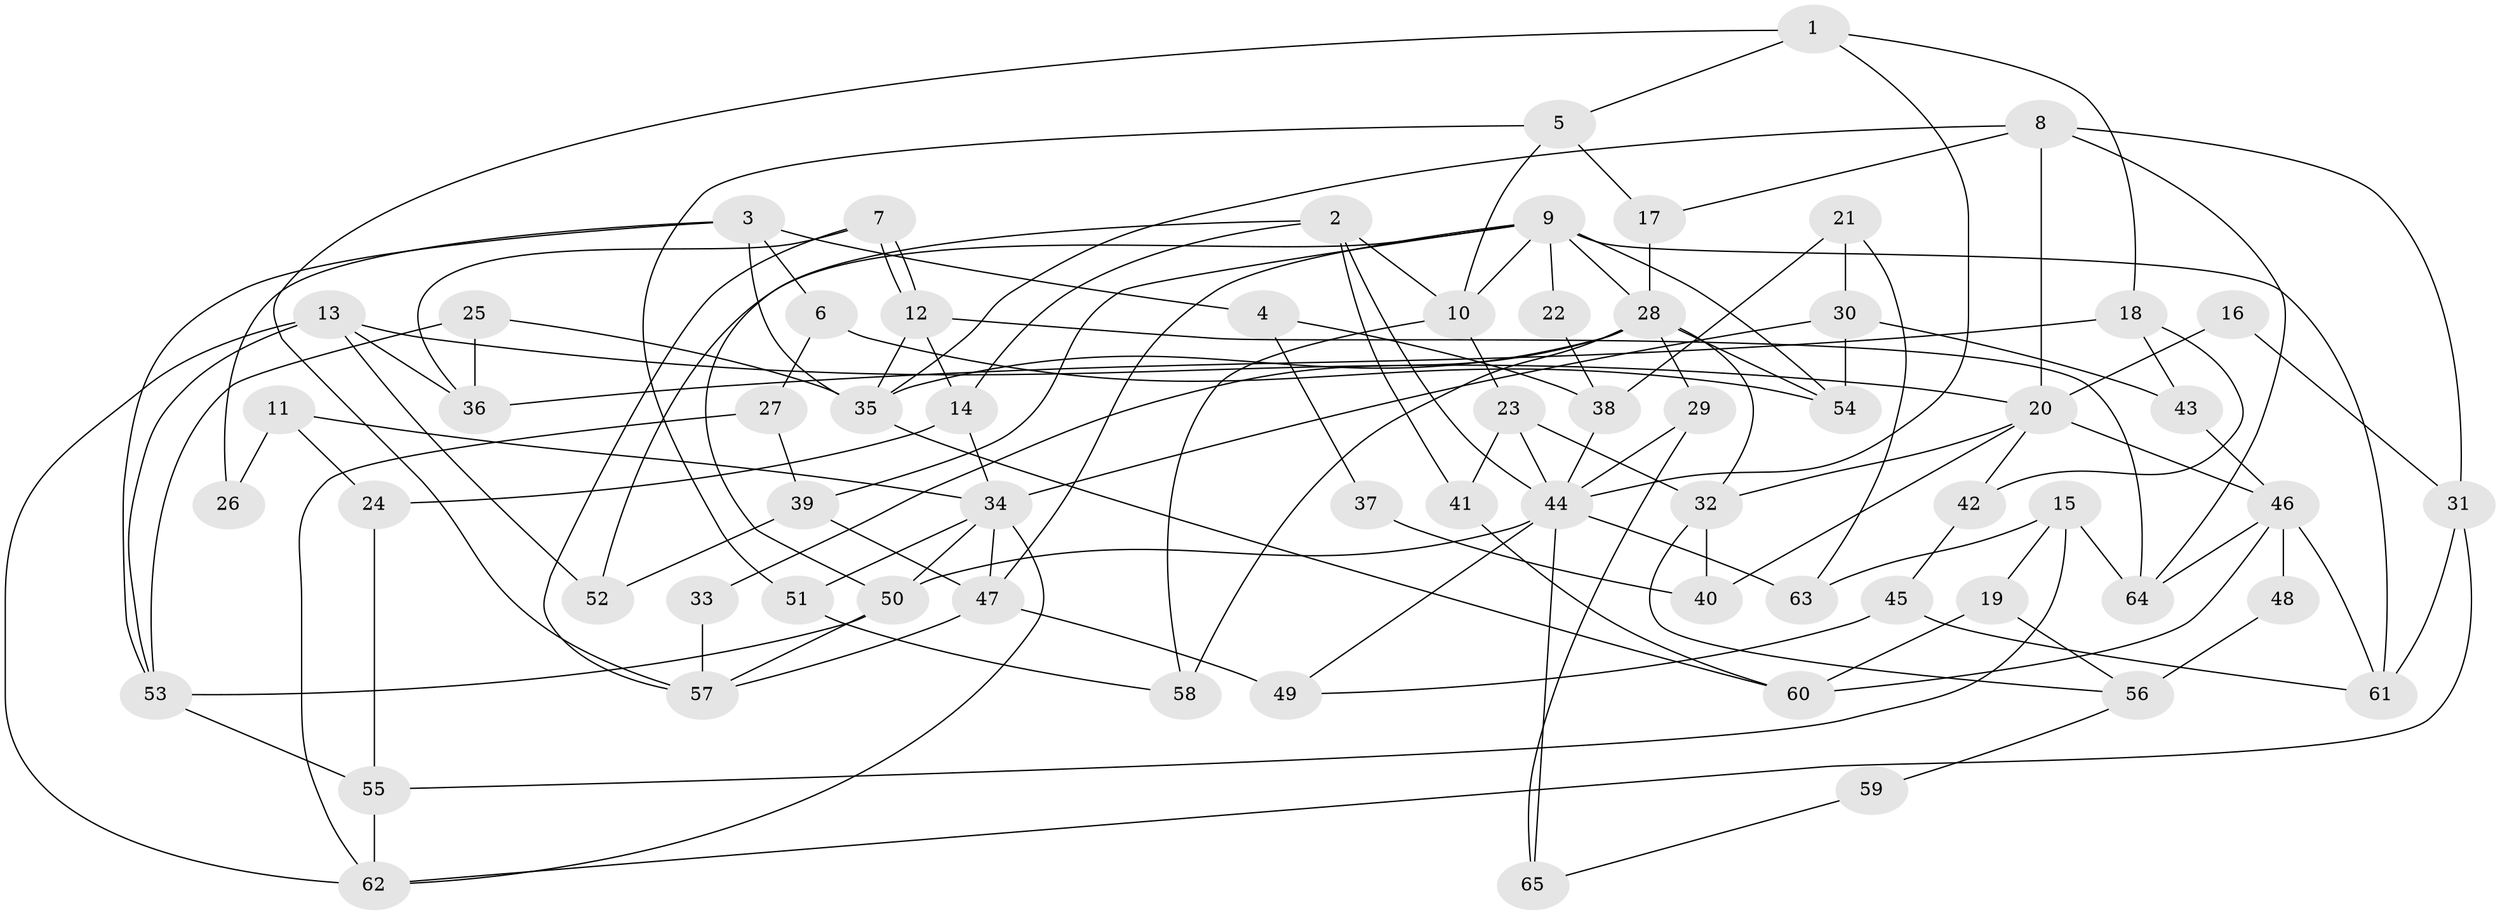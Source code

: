 // Generated by graph-tools (version 1.1) at 2025/02/03/09/25 03:02:10]
// undirected, 65 vertices, 130 edges
graph export_dot {
graph [start="1"]
  node [color=gray90,style=filled];
  1;
  2;
  3;
  4;
  5;
  6;
  7;
  8;
  9;
  10;
  11;
  12;
  13;
  14;
  15;
  16;
  17;
  18;
  19;
  20;
  21;
  22;
  23;
  24;
  25;
  26;
  27;
  28;
  29;
  30;
  31;
  32;
  33;
  34;
  35;
  36;
  37;
  38;
  39;
  40;
  41;
  42;
  43;
  44;
  45;
  46;
  47;
  48;
  49;
  50;
  51;
  52;
  53;
  54;
  55;
  56;
  57;
  58;
  59;
  60;
  61;
  62;
  63;
  64;
  65;
  1 -- 57;
  1 -- 44;
  1 -- 5;
  1 -- 18;
  2 -- 10;
  2 -- 50;
  2 -- 14;
  2 -- 41;
  2 -- 44;
  3 -- 6;
  3 -- 35;
  3 -- 4;
  3 -- 26;
  3 -- 53;
  4 -- 38;
  4 -- 37;
  5 -- 10;
  5 -- 17;
  5 -- 51;
  6 -- 54;
  6 -- 27;
  7 -- 12;
  7 -- 12;
  7 -- 57;
  7 -- 36;
  8 -- 17;
  8 -- 20;
  8 -- 31;
  8 -- 35;
  8 -- 64;
  9 -- 10;
  9 -- 28;
  9 -- 22;
  9 -- 39;
  9 -- 47;
  9 -- 52;
  9 -- 54;
  9 -- 61;
  10 -- 58;
  10 -- 23;
  11 -- 24;
  11 -- 34;
  11 -- 26;
  12 -- 14;
  12 -- 35;
  12 -- 64;
  13 -- 52;
  13 -- 53;
  13 -- 20;
  13 -- 36;
  13 -- 62;
  14 -- 34;
  14 -- 24;
  15 -- 55;
  15 -- 64;
  15 -- 19;
  15 -- 63;
  16 -- 31;
  16 -- 20;
  17 -- 28;
  18 -- 36;
  18 -- 42;
  18 -- 43;
  19 -- 60;
  19 -- 56;
  20 -- 46;
  20 -- 32;
  20 -- 40;
  20 -- 42;
  21 -- 30;
  21 -- 63;
  21 -- 38;
  22 -- 38;
  23 -- 32;
  23 -- 44;
  23 -- 41;
  24 -- 55;
  25 -- 35;
  25 -- 36;
  25 -- 53;
  27 -- 39;
  27 -- 62;
  28 -- 54;
  28 -- 35;
  28 -- 29;
  28 -- 32;
  28 -- 33;
  28 -- 58;
  29 -- 44;
  29 -- 65;
  30 -- 43;
  30 -- 34;
  30 -- 54;
  31 -- 61;
  31 -- 62;
  32 -- 40;
  32 -- 56;
  33 -- 57;
  34 -- 50;
  34 -- 62;
  34 -- 47;
  34 -- 51;
  35 -- 60;
  37 -- 40;
  38 -- 44;
  39 -- 47;
  39 -- 52;
  41 -- 60;
  42 -- 45;
  43 -- 46;
  44 -- 49;
  44 -- 50;
  44 -- 63;
  44 -- 65;
  45 -- 61;
  45 -- 49;
  46 -- 60;
  46 -- 64;
  46 -- 48;
  46 -- 61;
  47 -- 49;
  47 -- 57;
  48 -- 56;
  50 -- 53;
  50 -- 57;
  51 -- 58;
  53 -- 55;
  55 -- 62;
  56 -- 59;
  59 -- 65;
}
